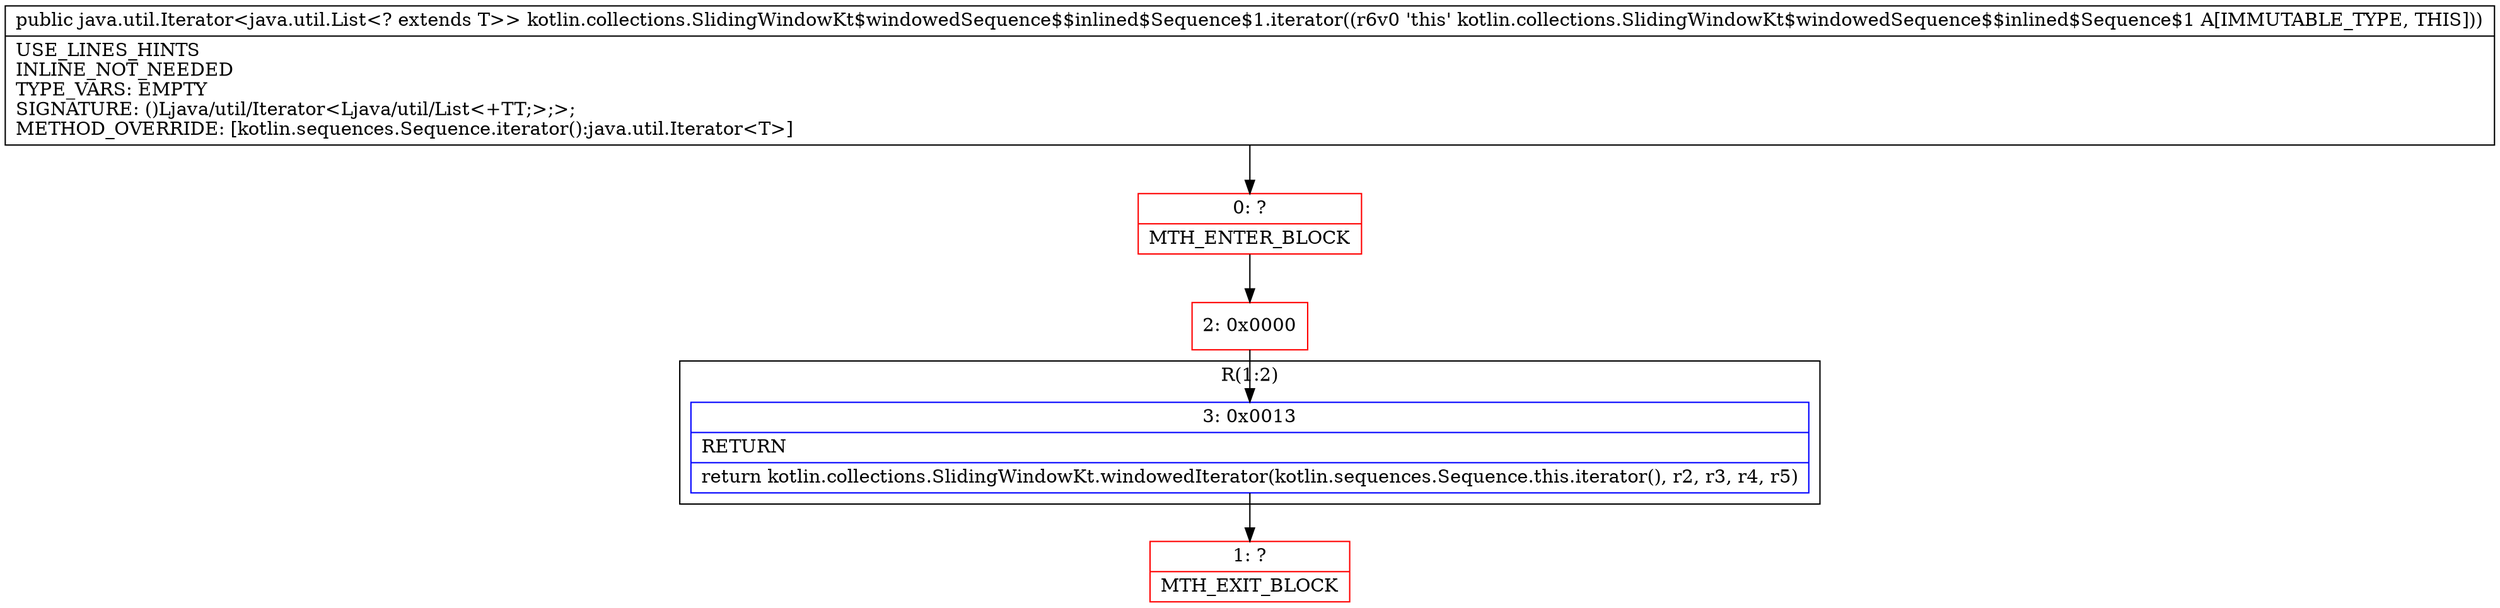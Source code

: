 digraph "CFG forkotlin.collections.SlidingWindowKt$windowedSequence$$inlined$Sequence$1.iterator()Ljava\/util\/Iterator;" {
subgraph cluster_Region_1791964547 {
label = "R(1:2)";
node [shape=record,color=blue];
Node_3 [shape=record,label="{3\:\ 0x0013|RETURN\l|return kotlin.collections.SlidingWindowKt.windowedIterator(kotlin.sequences.Sequence.this.iterator(), r2, r3, r4, r5)\l}"];
}
Node_0 [shape=record,color=red,label="{0\:\ ?|MTH_ENTER_BLOCK\l}"];
Node_2 [shape=record,color=red,label="{2\:\ 0x0000}"];
Node_1 [shape=record,color=red,label="{1\:\ ?|MTH_EXIT_BLOCK\l}"];
MethodNode[shape=record,label="{public java.util.Iterator\<java.util.List\<? extends T\>\> kotlin.collections.SlidingWindowKt$windowedSequence$$inlined$Sequence$1.iterator((r6v0 'this' kotlin.collections.SlidingWindowKt$windowedSequence$$inlined$Sequence$1 A[IMMUTABLE_TYPE, THIS]))  | USE_LINES_HINTS\lINLINE_NOT_NEEDED\lTYPE_VARS: EMPTY\lSIGNATURE: ()Ljava\/util\/Iterator\<Ljava\/util\/List\<+TT;\>;\>;\lMETHOD_OVERRIDE: [kotlin.sequences.Sequence.iterator():java.util.Iterator\<T\>]\l}"];
MethodNode -> Node_0;Node_3 -> Node_1;
Node_0 -> Node_2;
Node_2 -> Node_3;
}

